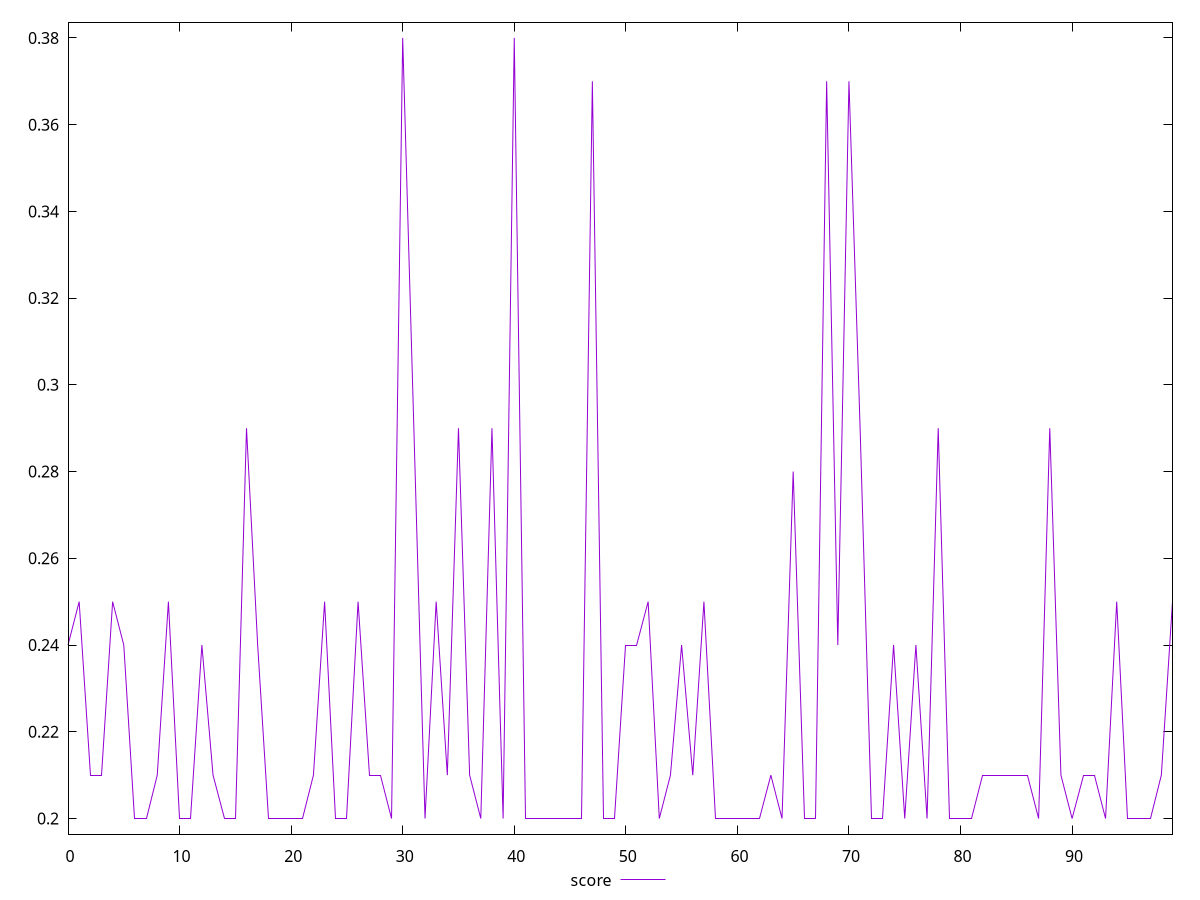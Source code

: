 reset

$score <<EOF
0 0.24
1 0.25
2 0.21
3 0.21
4 0.25
5 0.24
6 0.2
7 0.2
8 0.21
9 0.25
10 0.2
11 0.2
12 0.24
13 0.21
14 0.2
15 0.2
16 0.29
17 0.24
18 0.2
19 0.2
20 0.2
21 0.2
22 0.21
23 0.25
24 0.2
25 0.2
26 0.25
27 0.21
28 0.21
29 0.2
30 0.38
31 0.29
32 0.2
33 0.25
34 0.21
35 0.29
36 0.21
37 0.2
38 0.29
39 0.2
40 0.38
41 0.2
42 0.2
43 0.2
44 0.2
45 0.2
46 0.2
47 0.37
48 0.2
49 0.2
50 0.24
51 0.24
52 0.25
53 0.2
54 0.21
55 0.24
56 0.21
57 0.25
58 0.2
59 0.2
60 0.2
61 0.2
62 0.2
63 0.21
64 0.2
65 0.28
66 0.2
67 0.2
68 0.37
69 0.24
70 0.37
71 0.29
72 0.2
73 0.2
74 0.24
75 0.2
76 0.24
77 0.2
78 0.29
79 0.2
80 0.2
81 0.2
82 0.21
83 0.21
84 0.21
85 0.21
86 0.21
87 0.2
88 0.29
89 0.21
90 0.2
91 0.21
92 0.21
93 0.2
94 0.25
95 0.2
96 0.2
97 0.2
98 0.21
99 0.25
EOF

set key outside below
set xrange [0:99]
set yrange [0.19640000000000002:0.3836]
set trange [0.19640000000000002:0.3836]
set terminal svg size 640, 500 enhanced background rgb 'white'
set output "reports/report_00033_2021-03-01T14-23-16.841Z/first-meaningful-paint/samples/astro/score/values.svg"

plot $score title "score" with line

reset

